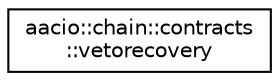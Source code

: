 digraph "Graphical Class Hierarchy"
{
  edge [fontname="Helvetica",fontsize="10",labelfontname="Helvetica",labelfontsize="10"];
  node [fontname="Helvetica",fontsize="10",shape=record];
  rankdir="LR";
  Node0 [label="aacio::chain::contracts\l::vetorecovery",height=0.2,width=0.4,color="black", fillcolor="white", style="filled",URL="$structaacio_1_1chain_1_1contracts_1_1vetorecovery.html"];
}
